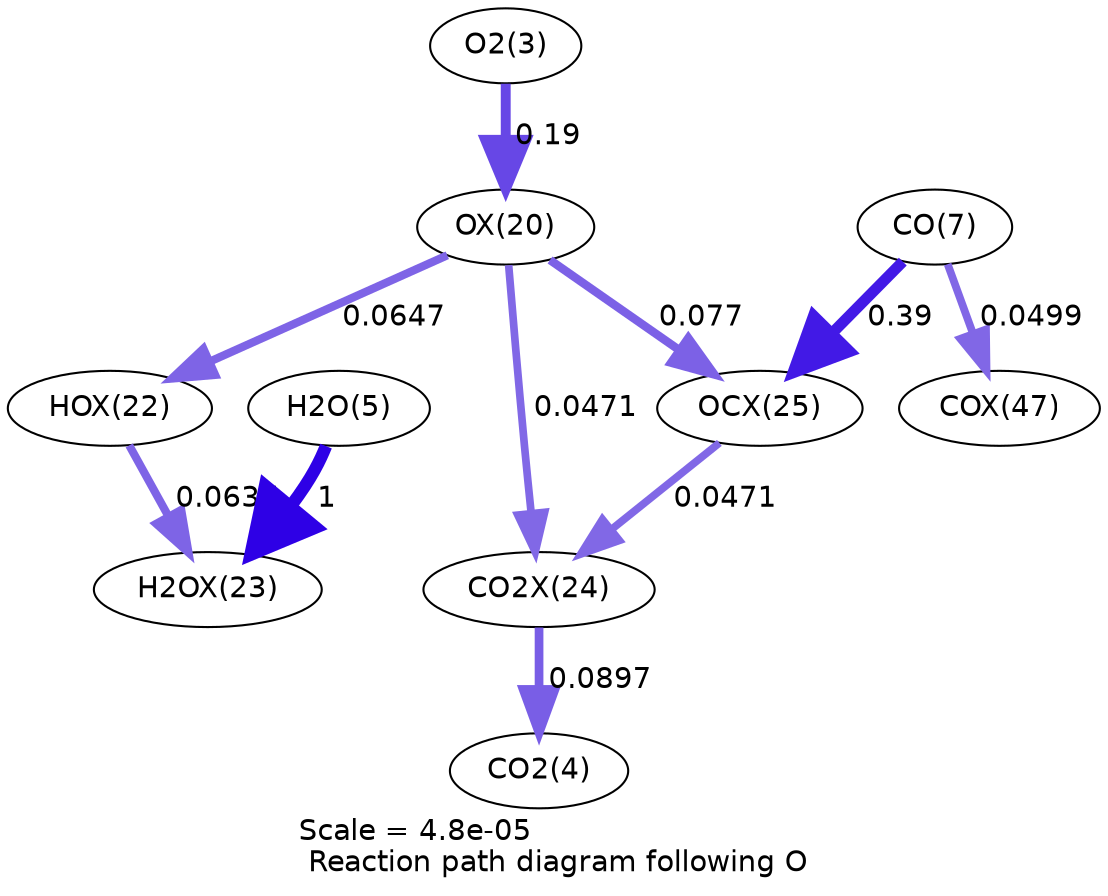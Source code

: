 digraph reaction_paths {
center=1;
s5 -> s23[fontname="Helvetica", penwidth=4.75, arrowsize=2.37, color="0.7, 0.69, 0.9"
, label=" 0.19"];
s23 -> s25[fontname="Helvetica", penwidth=3.93, arrowsize=1.97, color="0.7, 0.565, 0.9"
, label=" 0.0647"];
s23 -> s28[fontname="Helvetica", penwidth=4.06, arrowsize=2.03, color="0.7, 0.577, 0.9"
, label=" 0.077"];
s23 -> s27[fontname="Helvetica", penwidth=3.69, arrowsize=1.85, color="0.7, 0.547, 0.9"
, label=" 0.0471"];
s25 -> s26[fontname="Helvetica", penwidth=3.92, arrowsize=1.96, color="0.7, 0.564, 0.9"
, label=" 0.0637"];
s7 -> s26[fontname="Helvetica", penwidth=6, arrowsize=3, color="0.7, 1.5, 0.9"
, label=" 1"];
s9 -> s28[fontname="Helvetica", penwidth=5.29, arrowsize=2.64, color="0.7, 0.89, 0.9"
, label=" 0.39"];
s9 -> s34[fontname="Helvetica", penwidth=3.74, arrowsize=1.87, color="0.7, 0.55, 0.9"
, label=" 0.0499"];
s28 -> s27[fontname="Helvetica", penwidth=3.69, arrowsize=1.85, color="0.7, 0.547, 0.9"
, label=" 0.0471"];
s27 -> s6[fontname="Helvetica", penwidth=4.18, arrowsize=2.09, color="0.7, 0.59, 0.9"
, label=" 0.0897"];
s5 [ fontname="Helvetica", label="O2(3)"];
s6 [ fontname="Helvetica", label="CO2(4)"];
s7 [ fontname="Helvetica", label="H2O(5)"];
s9 [ fontname="Helvetica", label="CO(7)"];
s23 [ fontname="Helvetica", label="OX(20)"];
s25 [ fontname="Helvetica", label="HOX(22)"];
s26 [ fontname="Helvetica", label="H2OX(23)"];
s27 [ fontname="Helvetica", label="CO2X(24)"];
s28 [ fontname="Helvetica", label="OCX(25)"];
s34 [ fontname="Helvetica", label="COX(47)"];
 label = "Scale = 4.8e-05\l Reaction path diagram following O";
 fontname = "Helvetica";
}
